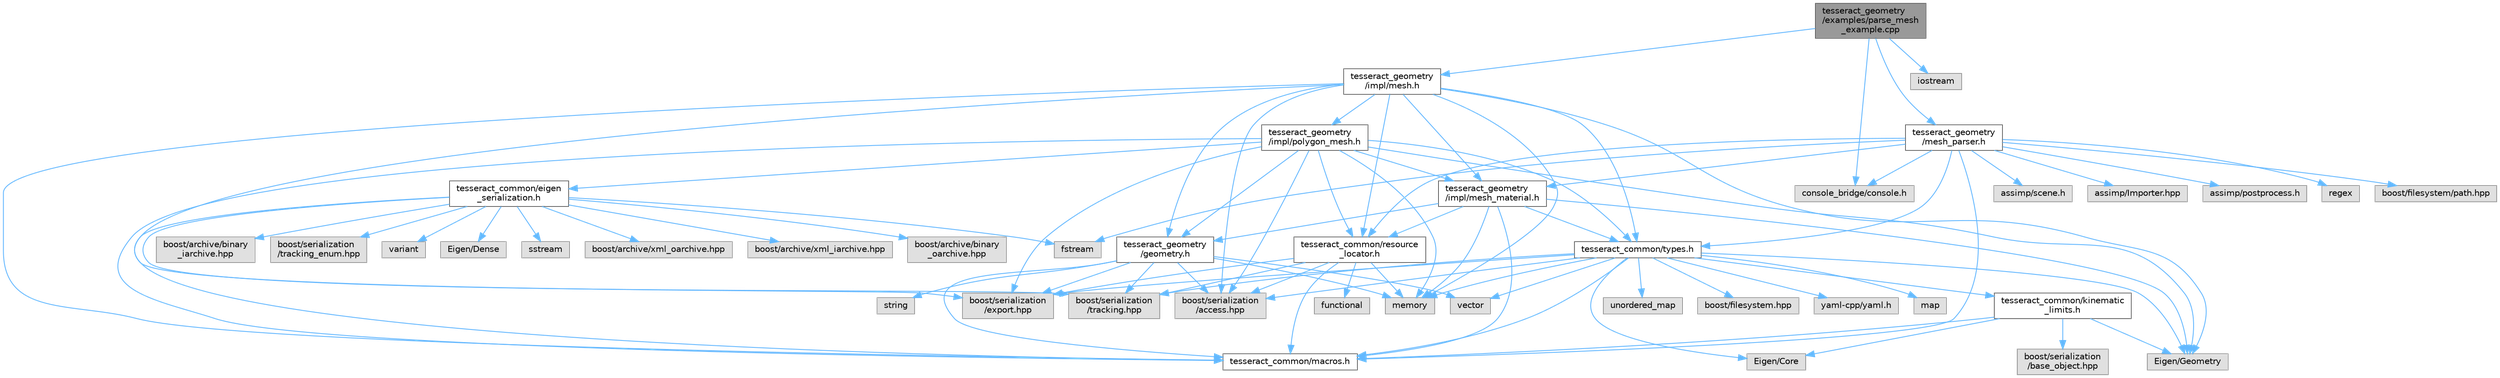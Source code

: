digraph "tesseract_geometry/examples/parse_mesh_example.cpp"
{
 // LATEX_PDF_SIZE
  bgcolor="transparent";
  edge [fontname=Helvetica,fontsize=10,labelfontname=Helvetica,labelfontsize=10];
  node [fontname=Helvetica,fontsize=10,shape=box,height=0.2,width=0.4];
  Node1 [label="tesseract_geometry\l/examples/parse_mesh\l_example.cpp",height=0.2,width=0.4,color="gray40", fillcolor="grey60", style="filled", fontcolor="black",tooltip=" "];
  Node1 -> Node2 [color="steelblue1",style="solid"];
  Node2 [label="console_bridge/console.h",height=0.2,width=0.4,color="grey60", fillcolor="#E0E0E0", style="filled",tooltip=" "];
  Node1 -> Node3 [color="steelblue1",style="solid"];
  Node3 [label="tesseract_geometry\l/impl/mesh.h",height=0.2,width=0.4,color="grey40", fillcolor="white", style="filled",URL="$d5/d93/tesseract__geometry_2include_2tesseract__geometry_2impl_2mesh_8h.html",tooltip="Tesseract Mesh Geometry."];
  Node3 -> Node4 [color="steelblue1",style="solid"];
  Node4 [label="tesseract_common/macros.h",height=0.2,width=0.4,color="grey40", fillcolor="white", style="filled",URL="$de/d3c/macros_8h.html",tooltip="Common Tesseract Macros."];
  Node3 -> Node5 [color="steelblue1",style="solid"];
  Node5 [label="tesseract_common/resource\l_locator.h",height=0.2,width=0.4,color="grey40", fillcolor="white", style="filled",URL="$d3/d95/resource__locator_8h.html",tooltip="Locate and retrieve resource data."];
  Node5 -> Node4 [color="steelblue1",style="solid"];
  Node5 -> Node6 [color="steelblue1",style="solid"];
  Node6 [label="boost/serialization\l/access.hpp",height=0.2,width=0.4,color="grey60", fillcolor="#E0E0E0", style="filled",tooltip=" "];
  Node5 -> Node7 [color="steelblue1",style="solid"];
  Node7 [label="functional",height=0.2,width=0.4,color="grey60", fillcolor="#E0E0E0", style="filled",tooltip=" "];
  Node5 -> Node8 [color="steelblue1",style="solid"];
  Node8 [label="memory",height=0.2,width=0.4,color="grey60", fillcolor="#E0E0E0", style="filled",tooltip=" "];
  Node5 -> Node9 [color="steelblue1",style="solid"];
  Node9 [label="boost/serialization\l/export.hpp",height=0.2,width=0.4,color="grey60", fillcolor="#E0E0E0", style="filled",tooltip=" "];
  Node5 -> Node10 [color="steelblue1",style="solid"];
  Node10 [label="boost/serialization\l/tracking.hpp",height=0.2,width=0.4,color="grey60", fillcolor="#E0E0E0", style="filled",tooltip=" "];
  Node3 -> Node6 [color="steelblue1",style="solid"];
  Node3 -> Node9 [color="steelblue1",style="solid"];
  Node3 -> Node11 [color="steelblue1",style="solid"];
  Node11 [label="Eigen/Geometry",height=0.2,width=0.4,color="grey60", fillcolor="#E0E0E0", style="filled",tooltip=" "];
  Node3 -> Node8 [color="steelblue1",style="solid"];
  Node3 -> Node12 [color="steelblue1",style="solid"];
  Node12 [label="tesseract_common/types.h",height=0.2,width=0.4,color="grey40", fillcolor="white", style="filled",URL="$dd/ddb/tesseract__common_2include_2tesseract__common_2types_8h.html",tooltip="Common Tesseract Types."];
  Node12 -> Node4 [color="steelblue1",style="solid"];
  Node12 -> Node6 [color="steelblue1",style="solid"];
  Node12 -> Node13 [color="steelblue1",style="solid"];
  Node13 [label="Eigen/Core",height=0.2,width=0.4,color="grey60", fillcolor="#E0E0E0", style="filled",tooltip=" "];
  Node12 -> Node11 [color="steelblue1",style="solid"];
  Node12 -> Node14 [color="steelblue1",style="solid"];
  Node14 [label="vector",height=0.2,width=0.4,color="grey60", fillcolor="#E0E0E0", style="filled",tooltip=" "];
  Node12 -> Node8 [color="steelblue1",style="solid"];
  Node12 -> Node15 [color="steelblue1",style="solid"];
  Node15 [label="map",height=0.2,width=0.4,color="grey60", fillcolor="#E0E0E0", style="filled",tooltip=" "];
  Node12 -> Node16 [color="steelblue1",style="solid"];
  Node16 [label="unordered_map",height=0.2,width=0.4,color="grey60", fillcolor="#E0E0E0", style="filled",tooltip=" "];
  Node12 -> Node17 [color="steelblue1",style="solid"];
  Node17 [label="boost/filesystem.hpp",height=0.2,width=0.4,color="grey60", fillcolor="#E0E0E0", style="filled",tooltip=" "];
  Node12 -> Node18 [color="steelblue1",style="solid"];
  Node18 [label="yaml-cpp/yaml.h",height=0.2,width=0.4,color="grey60", fillcolor="#E0E0E0", style="filled",tooltip=" "];
  Node12 -> Node19 [color="steelblue1",style="solid"];
  Node19 [label="tesseract_common/kinematic\l_limits.h",height=0.2,width=0.4,color="grey40", fillcolor="white", style="filled",URL="$d9/dc2/kinematic__limits_8h.html",tooltip="Common Tesseract Kinematic Limits and Related Utility Functions."];
  Node19 -> Node4 [color="steelblue1",style="solid"];
  Node19 -> Node13 [color="steelblue1",style="solid"];
  Node19 -> Node11 [color="steelblue1",style="solid"];
  Node19 -> Node20 [color="steelblue1",style="solid"];
  Node20 [label="boost/serialization\l/base_object.hpp",height=0.2,width=0.4,color="grey60", fillcolor="#E0E0E0", style="filled",tooltip=" "];
  Node12 -> Node9 [color="steelblue1",style="solid"];
  Node12 -> Node10 [color="steelblue1",style="solid"];
  Node3 -> Node21 [color="steelblue1",style="solid"];
  Node21 [label="tesseract_geometry\l/geometry.h",height=0.2,width=0.4,color="grey40", fillcolor="white", style="filled",URL="$d0/da6/tesseract__geometry_2include_2tesseract__geometry_2geometry_8h.html",tooltip="Tesseract Geometries."];
  Node21 -> Node4 [color="steelblue1",style="solid"];
  Node21 -> Node6 [color="steelblue1",style="solid"];
  Node21 -> Node9 [color="steelblue1",style="solid"];
  Node21 -> Node8 [color="steelblue1",style="solid"];
  Node21 -> Node22 [color="steelblue1",style="solid"];
  Node22 [label="string",height=0.2,width=0.4,color="grey60", fillcolor="#E0E0E0", style="filled",tooltip=" "];
  Node21 -> Node14 [color="steelblue1",style="solid"];
  Node21 -> Node10 [color="steelblue1",style="solid"];
  Node3 -> Node23 [color="steelblue1",style="solid"];
  Node23 [label="tesseract_geometry\l/impl/mesh_material.h",height=0.2,width=0.4,color="grey40", fillcolor="white", style="filled",URL="$df/d8e/mesh__material_8h.html",tooltip="Tesseract Mesh Material read from a mesh file."];
  Node23 -> Node4 [color="steelblue1",style="solid"];
  Node23 -> Node5 [color="steelblue1",style="solid"];
  Node23 -> Node11 [color="steelblue1",style="solid"];
  Node23 -> Node8 [color="steelblue1",style="solid"];
  Node23 -> Node21 [color="steelblue1",style="solid"];
  Node23 -> Node12 [color="steelblue1",style="solid"];
  Node3 -> Node24 [color="steelblue1",style="solid"];
  Node24 [label="tesseract_geometry\l/impl/polygon_mesh.h",height=0.2,width=0.4,color="grey40", fillcolor="white", style="filled",URL="$d2/deb/polygon__mesh_8h.html",tooltip="Tesseract Polygon Mesh Geometry."];
  Node24 -> Node4 [color="steelblue1",style="solid"];
  Node24 -> Node6 [color="steelblue1",style="solid"];
  Node24 -> Node9 [color="steelblue1",style="solid"];
  Node24 -> Node11 [color="steelblue1",style="solid"];
  Node24 -> Node8 [color="steelblue1",style="solid"];
  Node24 -> Node25 [color="steelblue1",style="solid"];
  Node25 [label="tesseract_common/eigen\l_serialization.h",height=0.2,width=0.4,color="grey40", fillcolor="white", style="filled",URL="$d1/df1/eigen__serialization_8h.html",tooltip=" "];
  Node25 -> Node4 [color="steelblue1",style="solid"];
  Node25 -> Node26 [color="steelblue1",style="solid"];
  Node26 [label="variant",height=0.2,width=0.4,color="grey60", fillcolor="#E0E0E0", style="filled",tooltip=" "];
  Node25 -> Node27 [color="steelblue1",style="solid"];
  Node27 [label="Eigen/Dense",height=0.2,width=0.4,color="grey60", fillcolor="#E0E0E0", style="filled",tooltip=" "];
  Node25 -> Node28 [color="steelblue1",style="solid"];
  Node28 [label="fstream",height=0.2,width=0.4,color="grey60", fillcolor="#E0E0E0", style="filled",tooltip=" "];
  Node25 -> Node29 [color="steelblue1",style="solid"];
  Node29 [label="sstream",height=0.2,width=0.4,color="grey60", fillcolor="#E0E0E0", style="filled",tooltip=" "];
  Node25 -> Node30 [color="steelblue1",style="solid"];
  Node30 [label="boost/archive/xml_oarchive.hpp",height=0.2,width=0.4,color="grey60", fillcolor="#E0E0E0", style="filled",tooltip=" "];
  Node25 -> Node31 [color="steelblue1",style="solid"];
  Node31 [label="boost/archive/xml_iarchive.hpp",height=0.2,width=0.4,color="grey60", fillcolor="#E0E0E0", style="filled",tooltip=" "];
  Node25 -> Node32 [color="steelblue1",style="solid"];
  Node32 [label="boost/archive/binary\l_oarchive.hpp",height=0.2,width=0.4,color="grey60", fillcolor="#E0E0E0", style="filled",tooltip=" "];
  Node25 -> Node33 [color="steelblue1",style="solid"];
  Node33 [label="boost/archive/binary\l_iarchive.hpp",height=0.2,width=0.4,color="grey60", fillcolor="#E0E0E0", style="filled",tooltip=" "];
  Node25 -> Node10 [color="steelblue1",style="solid"];
  Node25 -> Node34 [color="steelblue1",style="solid"];
  Node34 [label="boost/serialization\l/tracking_enum.hpp",height=0.2,width=0.4,color="grey60", fillcolor="#E0E0E0", style="filled",tooltip=" "];
  Node24 -> Node12 [color="steelblue1",style="solid"];
  Node24 -> Node5 [color="steelblue1",style="solid"];
  Node24 -> Node21 [color="steelblue1",style="solid"];
  Node24 -> Node23 [color="steelblue1",style="solid"];
  Node1 -> Node35 [color="steelblue1",style="solid"];
  Node35 [label="tesseract_geometry\l/mesh_parser.h",height=0.2,width=0.4,color="grey40", fillcolor="white", style="filled",URL="$d8/dc3/mesh__parser_8h.html",tooltip=" "];
  Node35 -> Node4 [color="steelblue1",style="solid"];
  Node35 -> Node28 [color="steelblue1",style="solid"];
  Node35 -> Node36 [color="steelblue1",style="solid"];
  Node36 [label="assimp/scene.h",height=0.2,width=0.4,color="grey60", fillcolor="#E0E0E0", style="filled",tooltip=" "];
  Node35 -> Node37 [color="steelblue1",style="solid"];
  Node37 [label="assimp/Importer.hpp",height=0.2,width=0.4,color="grey60", fillcolor="#E0E0E0", style="filled",tooltip=" "];
  Node35 -> Node38 [color="steelblue1",style="solid"];
  Node38 [label="assimp/postprocess.h",height=0.2,width=0.4,color="grey60", fillcolor="#E0E0E0", style="filled",tooltip=" "];
  Node35 -> Node2 [color="steelblue1",style="solid"];
  Node35 -> Node12 [color="steelblue1",style="solid"];
  Node35 -> Node5 [color="steelblue1",style="solid"];
  Node35 -> Node39 [color="steelblue1",style="solid"];
  Node39 [label="regex",height=0.2,width=0.4,color="grey60", fillcolor="#E0E0E0", style="filled",tooltip=" "];
  Node35 -> Node40 [color="steelblue1",style="solid"];
  Node40 [label="boost/filesystem/path.hpp",height=0.2,width=0.4,color="grey60", fillcolor="#E0E0E0", style="filled",tooltip=" "];
  Node35 -> Node23 [color="steelblue1",style="solid"];
  Node1 -> Node41 [color="steelblue1",style="solid"];
  Node41 [label="iostream",height=0.2,width=0.4,color="grey60", fillcolor="#E0E0E0", style="filled",tooltip=" "];
}
